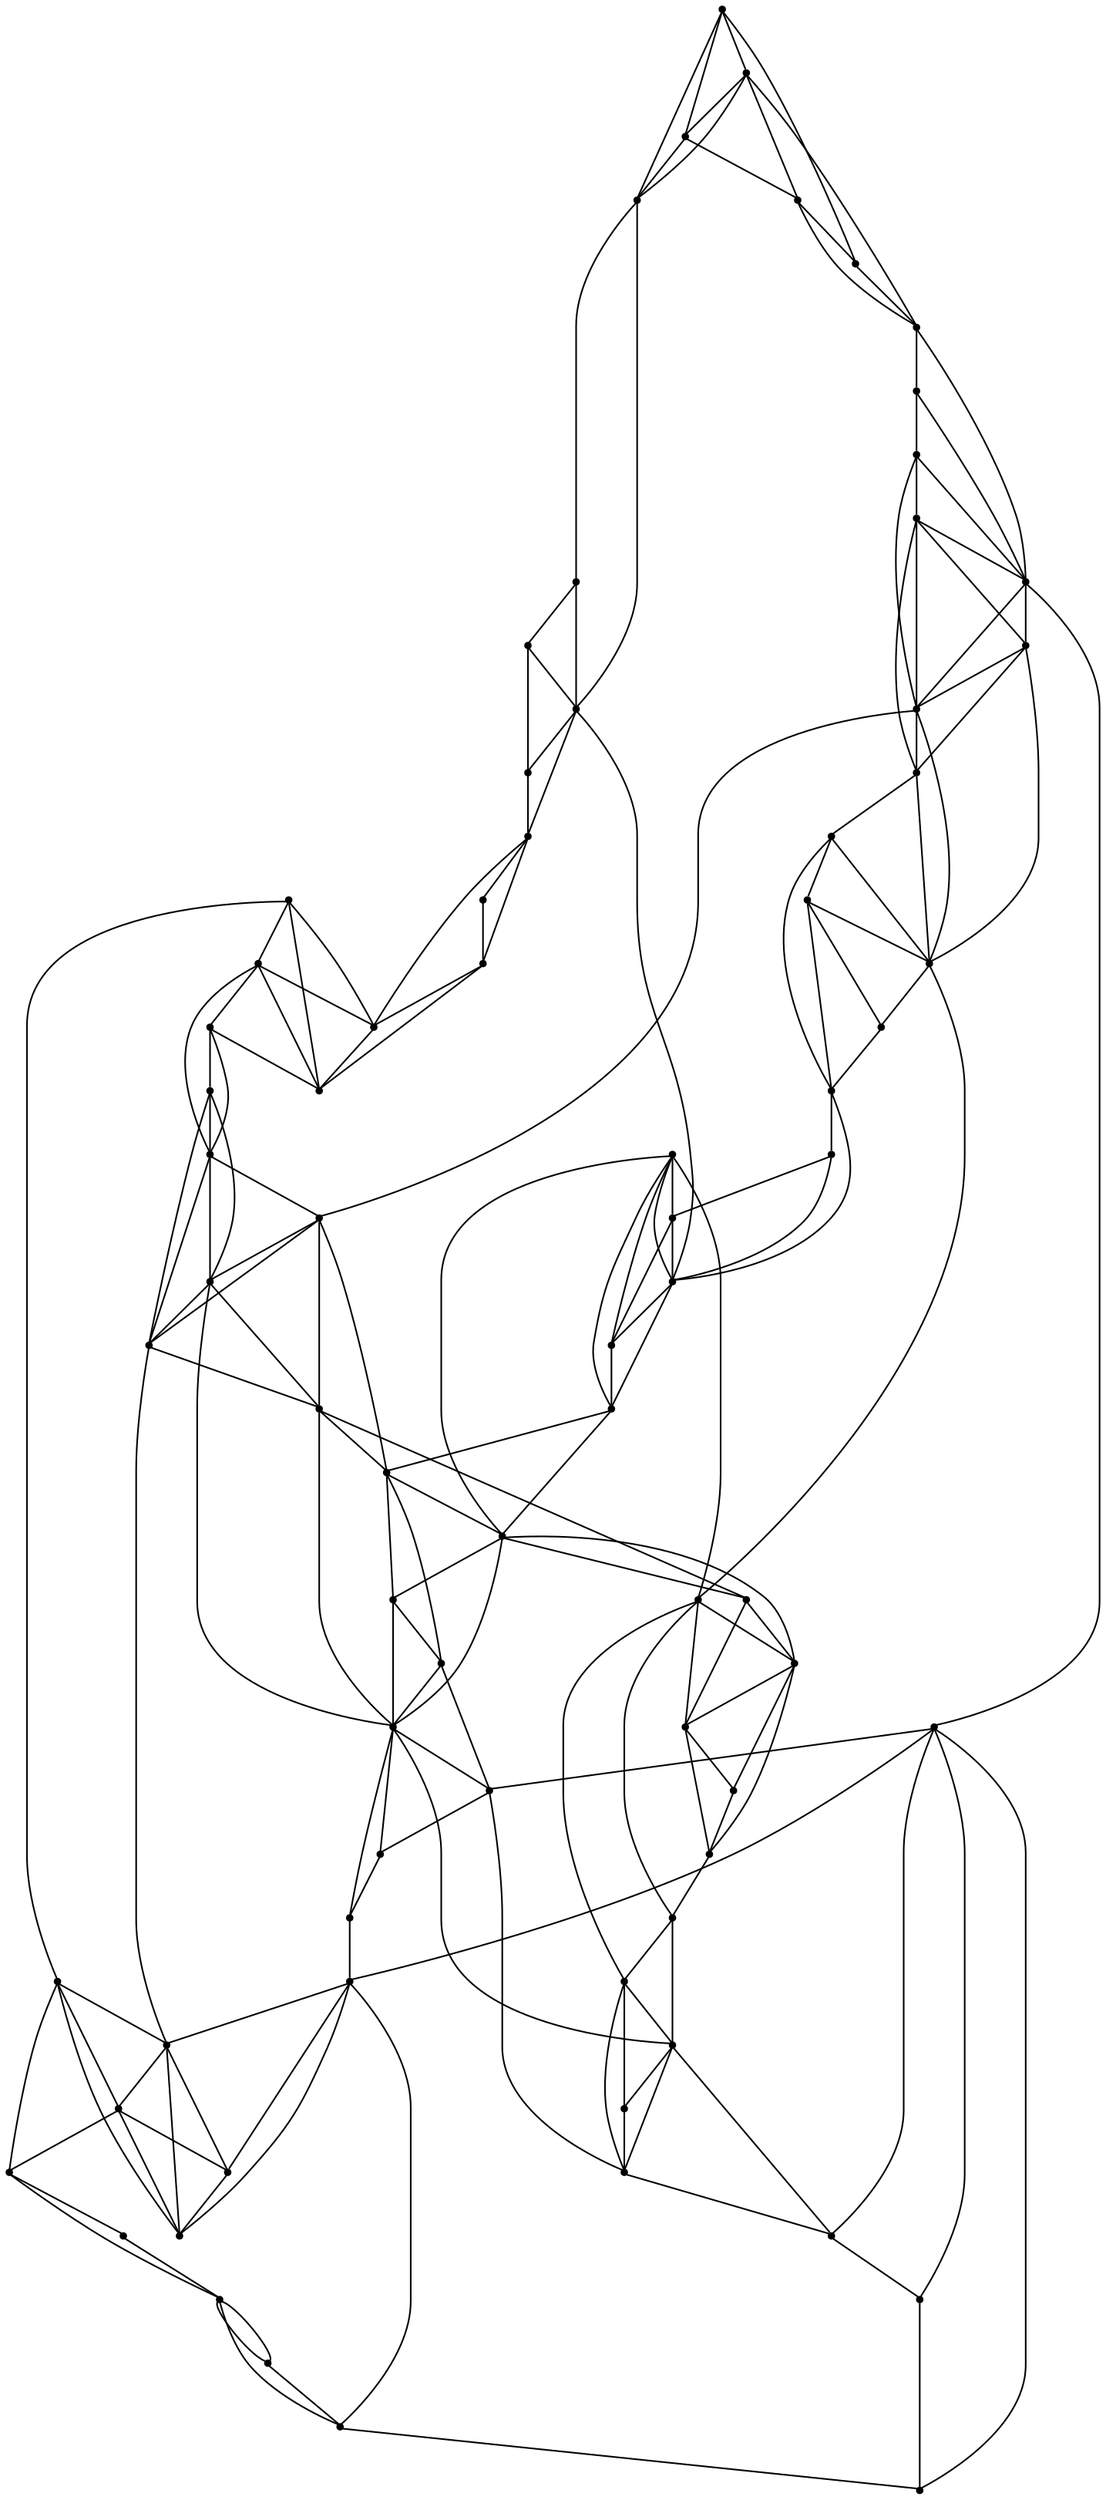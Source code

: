 graph {
  node [shape=point,comment="{\"directed\":false,\"doi\":\"10.1007/11618058_3\",\"figure\":\"5 (8)\"}"]

  v0 [pos="866.5122138444767,1855.5106468530962"]
  v1 [pos="866.2538313045059,1866.3168576888706"]
  v2 [pos="854.3807935138082,1890.7335904769568"]
  v3 [pos="848.8818700036337,1906.402300549792"]
  v4 [pos="860.7111259992732,1849.4085617395708"]
  v5 [pos="856.1675962936047,1851.7814305953648"]
  v6 [pos="832.4433798146802,1852.7721392643916"]
  v7 [pos="849.0652321039244,1863.864833864815"]
  v8 [pos="834.7792355559593,1879.4731445642776"]
  v9 [pos="838.5966138263082,1933.7606417668328"]
  v10 [pos="835.4564384992732,1914.7731768620479"]
  v11 [pos="810.8299895530524,1943.95856733446"]
  v12 [pos="840.3219408611918,1899.718950940417"]
  v13 [pos="841.549261900436,1885.5440127385125"]
  v14 [pos="829.4240575036338,1959.2398313216834"]
  v15 [pos="830.7264148800872,1929.92318347419"]
  v16 [pos="824.164773346657,1946.6044095687535"]
  v17 [pos="823.7198968931685,1977.4221090011267"]
  v18 [pos="816.252859284157,1963.504408551501"]
  v19 [pos="763.668093659157,1917.4262352320022"]
  v20 [pos="697.3932662609012,1829.2960472437212"]
  v21 [pos="802.8733080486918,1979.756449414538"]
  v22 [pos="820.3650890261628,2002.329380068428"]
  v23 [pos="810.7424895530523,1990.818976117419"]
  v24 [pos="810.4049055232558,2026.7627385787632"]
  v25 [pos="797.2889194222383,1995.9647802047398"]
  v26 [pos="806.4406181867732,2040.2669258447954"]
  v27 [pos="786.9630450581395,2011.5970917078323"]
  v28 [pos="799.7643872638082,2061.598172538724"]
  v29 [pos="782.8404183321221,2061.7023455632198"]
  v30 [pos="755.4530137172965,1926.126256339994"]
  v31 [pos="651.3076171875,2001.2605972620318"]
  v32 [pos="796.9774073401163,2066.804375999418"]
  v33 [pos="775.228586028343,2025.9106623661983"]
  v34 [pos="772.84375,1976.2002296778032"]
  v35 [pos="789.955277979651,2065.7814649276406"]
  v36 [pos="791.604535337936,2061.2231242192256"]
  v37 [pos="773.7991438045058,2020.2898331018755"]
  v38 [pos="763.0367391896801,2033.6523043644893"]
  v39 [pos="787.4037722565407,2045.1013234786658"]
  v40 [pos="754.5153456577034,2050.083540631579"]
  v41 [pos="689.0865211664245,2073.337680849678"]
  v42 [pos="737.1162790697674,2058.2606303227412"]
  v43 [pos="744.8885651344476,1961.275258415189"]
  v44 [pos="729.9409770167151,1879.1794128748245"]
  v45 [pos="737.4736396257267,1897.4377301864295"]
  v46 [pos="709.8685024527616,2044.3586019210484"]
  v47 [pos="724.0711323582849,1872.3752645187046"]
  v48 [pos="715.1413630995639,2075.683592511462"]
  v49 [pos="664.2475222565407,2028.6190020573604"]
  v50 [pos="706.861707394622,1850.9856529566118"]
  v51 [pos="705.0384197856105,2081.4210243555376"]
  v52 [pos="694.0874386809594,1840.416907025622"]
  v53 [pos="696.5670716751453,2085.2564799321162"]
  v54 [pos="693.486289516715,2089.633558942126"]
  v55 [pos="604.7510515079942,1892.984643333402"]
  v56 [pos="666.0572333757268,1827.6294377975132"]
  v57 [pos="686.3682980559593,2088.066894564278"]
  v58 [pos="651.3138649164243,1827.4710324935581"]
  v59 [pos="643.8687341024709,1825.166923555977"]
  v60 [pos="679.977523164971,2083.6523043644893"]
  v61 [pos="661.9366892260174,2052.200188987699"]
  v62 [pos="667.135530977471,2065.314800295479"]
  v63 [pos="639.1813953488372,2024.8856850000684"]
  v64 [pos="621.0811523437501,1841.7418785425493"]
  v65 [pos="614.9143895348839,1994.9023234379756"]
  v66 [pos="607.4161132812499,1849.9356257451045"]
  v67 [pos="589.400238462936,1966.2252731653518"]
  v68 [pos="600.6658952579942,1981.2856343917515"]
  v69 [pos="582.8136060138081,1871.1939799321162"]
  v70 [pos="575.9946311773256,1952.80653511807"]
  v71 [pos="567.3346906795059,1893.2419128748247"]
  v72 [pos="573.8911178234011,1881.8752276432976"]
  v73 [pos="568.1358784520348,1938.488768292712"]
  v74 [pos="563.1953874454941,1925.1877772343623"]
  v75 [pos="561.9076240007267,1900.1168556543655"]
  v76 [pos="560.8960006359011,1912.4460843734412"]

  v0 -- v1 [id="-1",pos="866.5122138444767,1855.5106468530962 866.2538313045059,1866.3168576888706 866.2538313045059,1866.3168576888706 866.2538313045059,1866.3168576888706"]
  v76 -- v75 [id="-2",pos="560.8960006359011,1912.4460843734412 561.9076240007267,1900.1168556543655 561.9076240007267,1900.1168556543655 561.9076240007267,1900.1168556543655"]
  v76 -- v71 [id="-5",pos="560.8960006359011,1912.4460843734412 567.3346906795059,1893.2419128748247 567.3346906795059,1893.2419128748247 567.3346906795059,1893.2419128748247"]
  v71 -- v72 [id="-8",pos="567.3346906795059,1893.2419128748247 573.8911178234011,1881.8752276432976 573.8911178234011,1881.8752276432976 573.8911178234011,1881.8752276432976"]
  v76 -- v74 [id="-12",pos="560.8960006359011,1912.4460843734412 563.1953874454941,1925.1877772343623 563.1953874454941,1925.1877772343623 563.1953874454941,1925.1877772343623"]
  v74 -- v73 [id="-15",pos="563.1953874454941,1925.1877772343623 568.1358784520348,1938.488768292712 568.1358784520348,1938.488768292712 568.1358784520348,1938.488768292712"]
  v76 -- v70 [id="-17",pos="560.8960006359011,1912.4460843734412 575.9946311773256,1952.80653511807 575.9946311773256,1952.80653511807 575.9946311773256,1952.80653511807"]
  v75 -- v71 [id="-23",pos="561.9076240007267,1900.1168556543655 567.3346906795059,1893.2419128748247 567.3346906795059,1893.2419128748247 567.3346906795059,1893.2419128748247"]
  v75 -- v73 [id="-25",pos="561.9076240007267,1900.1168556543655 568.1358784520348,1938.488768292712 568.1358784520348,1938.488768292712 568.1358784520348,1938.488768292712"]
  v72 -- v69 [id="-30",pos="573.8911178234011,1881.8752276432976 582.8136060138081,1871.1939799321162 582.8136060138081,1871.1939799321162 582.8136060138081,1871.1939799321162"]
  v74 -- v71 [id="-32",pos="563.1953874454941,1925.1877772343623 567.3346906795059,1893.2419128748247 567.3346906795059,1893.2419128748247 567.3346906795059,1893.2419128748247"]
  v73 -- v70 [id="-44",pos="568.1358784520348,1938.488768292712 575.9946311773256,1952.80653511807 575.9946311773256,1952.80653511807 575.9946311773256,1952.80653511807"]
  v74 -- v67 [id="-45",pos="563.1953874454941,1925.1877772343623 589.400238462936,1966.2252731653518 589.400238462936,1966.2252731653518 589.400238462936,1966.2252731653518"]
  v74 -- v75 [id="-55",pos="563.1953874454941,1925.1877772343623 561.9076240007267,1900.1168556543655 561.9076240007267,1900.1168556543655 561.9076240007267,1900.1168556543655"]
  v71 -- v55 [id="-68",pos="567.3346906795059,1893.2419128748247 604.7510515079942,1892.984643333402 604.7510515079942,1892.984643333402 604.7510515079942,1892.984643333402"]
  v73 -- v67 [id="-71",pos="568.1358784520348,1938.488768292712 589.400238462936,1966.2252731653518 589.400238462936,1966.2252731653518 589.400238462936,1966.2252731653518"]
  v67 -- v68 [id="-72",pos="589.400238462936,1966.2252731653518 600.6658952579942,1981.2856343917515 600.6658952579942,1981.2856343917515 600.6658952579942,1981.2856343917515"]
  v72 -- v55 [id="-95",pos="573.8911178234011,1881.8752276432976 604.7510515079942,1892.984643333402 604.7510515079942,1892.984643333402 604.7510515079942,1892.984643333402"]
  v70 -- v67 [id="-99",pos="575.9946311773256,1952.80653511807 589.400238462936,1966.2252731653518 589.400238462936,1966.2252731653518 589.400238462936,1966.2252731653518"]
  v68 -- v65 [id="-101",pos="600.6658952579942,1981.2856343917515 614.9143895348839,1994.9023234379756 614.9143895348839,1994.9023234379756 614.9143895348839,1994.9023234379756"]
  v69 -- v66 [id="-113",pos="582.8136060138081,1871.1939799321162 607.4161132812499,1849.9356257451045 607.4161132812499,1849.9356257451045 607.4161132812499,1849.9356257451045"]
  v66 -- v64 [id="-115",pos="607.4161132812499,1849.9356257451045 621.0811523437501,1841.7418785425493 621.0811523437501,1841.7418785425493 621.0811523437501,1841.7418785425493"]
  v69 -- v55 [id="-116",pos="582.8136060138081,1871.1939799321162 604.7510515079942,1892.984643333402 604.7510515079942,1892.984643333402 604.7510515079942,1892.984643333402"]
  v67 -- v31 [id="-132",pos="589.400238462936,1966.2252731653518 651.3076171875,2001.2605972620318 651.3076171875,2001.2605972620318 651.3076171875,2001.2605972620318"]
  v65 -- v63 [id="-147",pos="614.9143895348839,1994.9023234379756 639.1813953488372,2024.8856850000684 639.1813953488372,2024.8856850000684 639.1813953488372,2024.8856850000684"]
  v68 -- v31 [id="-153",pos="600.6658952579942,1981.2856343917515 651.3076171875,2001.2605972620318 651.3076171875,2001.2605972620318 651.3076171875,2001.2605972620318"]
  v55 -- v66 [id="-157",pos="604.7510515079942,1892.984643333402 607.4161132812499,1849.9356257451045 607.4161132812499,1849.9356257451045 607.4161132812499,1849.9356257451045"]
  v55 -- v64 [id="-158",pos="604.7510515079942,1892.984643333402 621.0811523437501,1841.7418785425493 621.0811523437501,1841.7418785425493 621.0811523437501,1841.7418785425493"]
  v55 -- v46 [id="-163",pos="604.7510515079942,1892.984643333402 709.8685024527616,2044.3586019210484 709.8685024527616,2044.3586019210484 709.8685024527616,2044.3586019210484"]
  v64 -- v59 [id="-168",pos="621.0811523437501,1841.7418785425493 643.8687341024709,1825.166923555977 643.8687341024709,1825.166923555977 643.8687341024709,1825.166923555977"]
  v64 -- v58 [id="-171",pos="621.0811523437501,1841.7418785425493 651.3138649164243,1827.4710324935581 651.3138649164243,1827.4710324935581 651.3138649164243,1827.4710324935581"]
  v65 -- v49 [id="-187",pos="614.9143895348839,1994.9023234379756 664.2475222565407,2028.6190020573604 664.2475222565407,2028.6190020573604 664.2475222565407,2028.6190020573604"]
  v65 -- v31 [id="-189",pos="614.9143895348839,1994.9023234379756 651.3076171875,2001.2605972620318 651.3076171875,2001.2605972620318 651.3076171875,2001.2605972620318"]
  v64 -- v56 [id="-199",pos="621.0811523437501,1841.7418785425493 666.0572333757268,1827.6294377975132 666.0572333757268,1827.6294377975132 666.0572333757268,1827.6294377975132"]
  v63 -- v31 [id="-210",pos="639.1813953488372,2024.8856850000684 651.3076171875,2001.2605972620318 651.3076171875,2001.2605972620318 651.3076171875,2001.2605972620318"]
  v63 -- v62 [id="-214",pos="639.1813953488372,2024.8856850000684 667.135530977471,2065.314800295479 667.135530977471,2065.314800295479 667.135530977471,2065.314800295479"]
  v63 -- v61 [id="-215",pos="639.1813953488372,2024.8856850000684 661.9366892260174,2052.200188987699 661.9366892260174,2052.200188987699 661.9366892260174,2052.200188987699"]
  v63 -- v49 [id="-217",pos="639.1813953488372,2024.8856850000684 664.2475222565407,2028.6190020573604 664.2475222565407,2028.6190020573604 664.2475222565407,2028.6190020573604"]
  v0 -- v2 [id="-223",pos="866.5122138444767,1855.5106468530962 854.3807935138082,1890.7335904769568 854.3807935138082,1890.7335904769568 854.3807935138082,1890.7335904769568"]
  v59 -- v58 [id="-228",pos="643.8687341024709,1825.166923555977 651.3138649164243,1827.4710324935581 651.3138649164243,1827.4710324935581 651.3138649164243,1827.4710324935581"]
  v58 -- v56 [id="-230",pos="651.3138649164243,1827.4710324935581 666.0572333757268,1827.6294377975132 666.0572333757268,1827.6294377975132 666.0572333757268,1827.6294377975132"]
  v56 -- v20 [id="-231",pos="666.0572333757268,1827.6294377975132 697.3932662609012,1829.2960472437212 697.3932662609012,1829.2960472437212 697.3932662609012,1829.2960472437212"]
  v31 -- v61 [id="-251",pos="651.3076171875,2001.2605972620318 661.9366892260174,2052.200188987699 661.9366892260174,2052.200188987699 661.9366892260174,2052.200188987699"]
  v31 -- v49 [id="-252",pos="651.3076171875,2001.2605972620318 664.2475222565407,2028.6190020573604 664.2475222565407,2028.6190020573604 664.2475222565407,2028.6190020573604"]
  v31 -- v11 [id="-253",pos="651.3076171875,2001.2605972620318 810.8299895530524,1943.95856733446 810.8299895530524,1943.95856733446 810.8299895530524,1943.95856733446"]
  v58 -- v52 [id="-261",pos="651.3138649164243,1827.4710324935581 694.0874386809594,1840.416907025622 694.0874386809594,1840.416907025622 694.0874386809594,1840.416907025622"]
  v61 -- v49 [id="-265",pos="661.9366892260174,2052.200188987699 664.2475222565407,2028.6190020573604 664.2475222565407,2028.6190020573604 664.2475222565407,2028.6190020573604"]
  v61 -- v62 [id="-274",pos="661.9366892260174,2052.200188987699 667.135530977471,2065.314800295479 667.135530977471,2065.314800295479 667.135530977471,2065.314800295479"]
  v62 -- v60 [id="-278",pos="667.135530977471,2065.314800295479 679.977523164971,2083.6523043644893 679.977523164971,2083.6523043644893 679.977523164971,2083.6523043644893"]
  v61 -- v41 [id="-280",pos="661.9366892260174,2052.200188987699 689.0865211664245,2073.337680849678 689.0865211664245,2073.337680849678 689.0865211664245,2073.337680849678"]
  v49 -- v62 [id="-292",pos="664.2475222565407,2028.6190020573604 667.135530977471,2065.314800295479 667.135530977471,2065.314800295479 667.135530977471,2065.314800295479"]
  v49 -- v43 [id="-293",pos="664.2475222565407,2028.6190020573604 744.8885651344476,1961.275258415189 744.8885651344476,1961.275258415189 744.8885651344476,1961.275258415189"]
  v49 -- v41 [id="-294",pos="664.2475222565407,2028.6190020573604 689.0865211664245,2073.337680849678 689.0865211664245,2073.337680849678 689.0865211664245,2073.337680849678"]
  v56 -- v52 [id="-307",pos="666.0572333757268,1827.6294377975132 694.0874386809594,1840.416907025622 694.0874386809594,1840.416907025622 694.0874386809594,1840.416907025622"]
  v52 -- v50 [id="-308",pos="694.0874386809594,1840.416907025622 706.861707394622,1850.9856529566118 706.861707394622,1850.9856529566118 706.861707394622,1850.9856529566118"]
  v60 -- v57 [id="-315",pos="679.977523164971,2083.6523043644893 686.3682980559593,2088.066894564278 686.3682980559593,2088.066894564278 686.3682980559593,2088.066894564278"]
  v62 -- v41 [id="-317",pos="667.135530977471,2065.314800295479 689.0865211664245,2073.337680849678 689.0865211664245,2073.337680849678 689.0865211664245,2073.337680849678"]
  v2 -- v3 [id="-319",pos="854.3807935138082,1890.7335904769568 848.8818700036337,1906.402300549792 848.8818700036337,1906.402300549792 848.8818700036337,1906.402300549792"]
  v60 -- v41 [id="-325",pos="679.977523164971,2083.6523043644893 689.0865211664245,2073.337680849678 689.0865211664245,2073.337680849678 689.0865211664245,2073.337680849678"]
  v57 -- v54 [id="-332",pos="686.3682980559593,2088.066894564278 693.486289516715,2089.633558942126 693.486289516715,2089.633558942126 693.486289516715,2089.633558942126"]
  v60 -- v53 [id="-333",pos="679.977523164971,2083.6523043644893 696.5670716751453,2085.2564799321162 696.5670716751453,2085.2564799321162 696.5670716751453,2085.2564799321162"]
  v57 -- v41 [id="-339",pos="686.3682980559593,2088.066894564278 689.0865211664245,2073.337680849678 689.0865211664245,2073.337680849678 689.0865211664245,2073.337680849678"]
  v57 -- v53 [id="-348",pos="686.3682980559593,2088.066894564278 696.5670716751453,2085.2564799321162 696.5670716751453,2085.2564799321162 696.5670716751453,2085.2564799321162"]
  v53 -- v51 [id="-349",pos="696.5670716751453,2085.2564799321162 705.0384197856105,2081.4210243555376 705.0384197856105,2081.4210243555376 705.0384197856105,2081.4210243555376"]
  v41 -- v54 [id="-359",pos="689.0865211664245,2073.337680849678 693.486289516715,2089.633558942126 693.486289516715,2089.633558942126 693.486289516715,2089.633558942126"]
  v41 -- v29 [id="-360",pos="689.0865211664245,2073.337680849678 782.8404183321221,2061.7023455632198 782.8404183321221,2061.7023455632198 782.8404183321221,2061.7023455632198"]
  v52 -- v20 [id="-373",pos="694.0874386809594,1840.416907025622 697.3932662609012,1829.2960472437212 697.3932662609012,1829.2960472437212 697.3932662609012,1829.2960472437212"]
  v54 -- v53 [id="-374",pos="693.486289516715,2089.633558942126 696.5670716751453,2085.2564799321162 696.5670716751453,2085.2564799321162 696.5670716751453,2085.2564799321162"]
  v51 -- v48 [id="-383",pos="705.0384197856105,2081.4210243555376 715.1413630995639,2075.683592511462 715.1413630995639,2075.683592511462 715.1413630995639,2075.683592511462"]
  v50 -- v47 [id="-402",pos="706.861707394622,1850.9856529566118 724.0711323582849,1872.3752645187046 724.0711323582849,1872.3752645187046 724.0711323582849,1872.3752645187046"]
  v47 -- v44 [id="-403",pos="724.0711323582849,1872.3752645187046 729.9409770167151,1879.1794128748245 729.9409770167151,1879.1794128748245 729.9409770167151,1879.1794128748245"]
  v53 -- v46 [id="-409",pos="696.5670716751453,2085.2564799321162 709.8685024527616,2044.3586019210484 709.8685024527616,2044.3586019210484 709.8685024527616,2044.3586019210484"]
  v20 -- v50 [id="-416",pos="697.3932662609012,1829.2960472437212 706.861707394622,1850.9856529566118 706.861707394622,1850.9856529566118 706.861707394622,1850.9856529566118"]
  v20 -- v6 [id="-420",pos="697.3932662609012,1829.2960472437212 832.4433798146802,1852.7721392643916 832.4433798146802,1852.7721392643916 832.4433798146802,1852.7721392643916"]
  v1 -- v2 [id="-421",pos="866.2538313045059,1866.3168576888706 854.3807935138082,1890.7335904769568 854.3807935138082,1890.7335904769568 854.3807935138082,1890.7335904769568"]
  v51 -- v46 [id="-431",pos="705.0384197856105,2081.4210243555376 709.8685024527616,2044.3586019210484 709.8685024527616,2044.3586019210484 709.8685024527616,2044.3586019210484"]
  v50 -- v56 [id="-432",pos="706.861707394622,1850.9856529566118 666.0572333757268,1827.6294377975132 666.0572333757268,1827.6294377975132 666.0572333757268,1827.6294377975132"]
  v48 -- v42 [id="-439",pos="715.1413630995639,2075.683592511462 737.1162790697674,2058.2606303227412 737.1162790697674,2058.2606303227412 737.1162790697674,2058.2606303227412"]
  v47 -- v45 [id="-448",pos="724.0711323582849,1872.3752645187046 737.4736396257267,1897.4377301864295 737.4736396257267,1897.4377301864295 737.4736396257267,1897.4377301864295"]
  v46 -- v38 [id="-460",pos="709.8685024527616,2044.3586019210484 763.0367391896801,2033.6523043644893 763.0367391896801,2033.6523043644893 763.0367391896801,2033.6523043644893"]
  v46 -- v42 [id="-462",pos="709.8685024527616,2044.3586019210484 737.1162790697674,2058.2606303227412 737.1162790697674,2058.2606303227412 737.1162790697674,2058.2606303227412"]
  v46 -- v40 [id="-464",pos="709.8685024527616,2044.3586019210484 754.5153456577034,2050.083540631579 754.5153456577034,2050.083540631579 754.5153456577034,2050.083540631579"]
  v48 -- v46 [id="-474",pos="715.1413630995639,2075.683592511462 709.8685024527616,2044.3586019210484 709.8685024527616,2044.3586019210484 709.8685024527616,2044.3586019210484"]
  v42 -- v40 [id="-478",pos="737.1162790697674,2058.2606303227412 754.5153456577034,2050.083540631579 754.5153456577034,2050.083540631579 754.5153456577034,2050.083540631579"]
  v44 -- v45 [id="-490",pos="729.9409770167151,1879.1794128748245 737.4736396257267,1897.4377301864295 737.4736396257267,1897.4377301864295 737.4736396257267,1897.4377301864295"]
  v45 -- v30 [id="-493",pos="737.4736396257267,1897.4377301864295 755.4530137172965,1926.126256339994 755.4530137172965,1926.126256339994 755.4530137172965,1926.126256339994"]
  v47 -- v52 [id="-496",pos="724.0711323582849,1872.3752645187046 694.0874386809594,1840.416907025622 694.0874386809594,1840.416907025622 694.0874386809594,1840.416907025622"]
  v44 -- v30 [id="-507",pos="729.9409770167151,1879.1794128748245 755.4530137172965,1926.126256339994 755.4530137172965,1926.126256339994 755.4530137172965,1926.126256339994"]
  v44 -- v19 [id="-508",pos="729.9409770167151,1879.1794128748245 763.668093659157,1917.4262352320022 763.668093659157,1917.4262352320022 763.668093659157,1917.4262352320022"]
  v45 -- v50 [id="-518",pos="737.4736396257267,1897.4377301864295 706.861707394622,1850.9856529566118 706.861707394622,1850.9856529566118 706.861707394622,1850.9856529566118"]
  v45 -- v43 [id="-526",pos="737.4736396257267,1897.4377301864295 744.8885651344476,1961.275258415189 744.8885651344476,1961.275258415189 744.8885651344476,1961.275258415189"]
  v42 -- v38 [id="-528",pos="737.1162790697674,2058.2606303227412 763.0367391896801,2033.6523043644893 763.0367391896801,2033.6523043644893 763.0367391896801,2033.6523043644893"]
  v38 -- v33 [id="-530",pos="763.0367391896801,2033.6523043644893 775.228586028343,2025.9106623661983 775.228586028343,2025.9106623661983 775.228586028343,2025.9106623661983"]
  v45 -- v19 [id="-537",pos="737.4736396257267,1897.4377301864295 763.668093659157,1917.4262352320022 763.668093659157,1917.4262352320022 763.668093659157,1917.4262352320022"]
  v43 -- v30 [id="-543",pos="744.8885651344476,1961.275258415189 755.4530137172965,1926.126256339994 755.4530137172965,1926.126256339994 755.4530137172965,1926.126256339994"]
  v43 -- v19 [id="-545",pos="744.8885651344476,1961.275258415189 763.668093659157,1917.4262352320022 763.668093659157,1917.4262352320022 763.668093659157,1917.4262352320022"]
  v43 -- v37 [id="-549",pos="744.8885651344476,1961.275258415189 773.7991438045058,2020.2898331018755 773.7991438045058,2020.2898331018755 773.7991438045058,2020.2898331018755"]
  v43 -- v34 [id="-551",pos="744.8885651344476,1961.275258415189 772.84375,1976.2002296778032 772.84375,1976.2002296778032 772.84375,1976.2002296778032"]
  v40 -- v48 [id="-557",pos="754.5153456577034,2050.083540631579 715.1413630995639,2075.683592511462 715.1413630995639,2075.683592511462 715.1413630995639,2075.683592511462"]
  v40 -- v38 [id="-568",pos="754.5153456577034,2050.083540631579 763.0367391896801,2033.6523043644893 763.0367391896801,2033.6523043644893 763.0367391896801,2033.6523043644893"]
  v40 -- v33 [id="-570",pos="754.5153456577034,2050.083540631579 775.228586028343,2025.9106623661983 775.228586028343,2025.9106623661983 775.228586028343,2025.9106623661983"]
  v33 -- v27 [id="-571",pos="775.228586028343,2025.9106623661983 786.9630450581395,2011.5970917078323 786.9630450581395,2011.5970917078323 786.9630450581395,2011.5970917078323"]
  v30 -- v34 [id="-579",pos="755.4530137172965,1926.126256339994 772.84375,1976.2002296778032 772.84375,1976.2002296778032 772.84375,1976.2002296778032"]
  v30 -- v19 [id="-580",pos="755.4530137172965,1926.126256339994 763.668093659157,1917.4262352320022 763.668093659157,1917.4262352320022 763.668093659157,1917.4262352320022"]
  v40 -- v29 [id="-581",pos="754.5153456577034,2050.083540631579 782.8404183321221,2061.7023455632198 782.8404183321221,2061.7023455632198 782.8404183321221,2061.7023455632198"]
  v29 -- v35 [id="-582",pos="782.8404183321221,2061.7023455632198 789.955277979651,2065.7814649276406 789.955277979651,2065.7814649276406 789.955277979651,2065.7814649276406"]
  v30 -- v21 [id="-583",pos="755.4530137172965,1926.126256339994 802.8733080486918,1979.756449414538 802.8733080486918,1979.756449414538 802.8733080486918,1979.756449414538"]
  v21 -- v23 [id="-584",pos="802.8733080486918,1979.756449414538 810.7424895530523,1990.818976117419 810.7424895530523,1990.818976117419 810.7424895530523,1990.818976117419"]
  v38 -- v37 [id="-601",pos="763.0367391896801,2033.6523043644893 773.7991438045058,2020.2898331018755 773.7991438045058,2020.2898331018755 773.7991438045058,2020.2898331018755"]
  v37 -- v25 [id="-603",pos="773.7991438045058,2020.2898331018755 797.2889194222383,1995.9647802047398 797.2889194222383,1995.9647802047398 797.2889194222383,1995.9647802047398"]
  v37 -- v27 [id="-605",pos="773.7991438045058,2020.2898331018755 786.9630450581395,2011.5970917078323 786.9630450581395,2011.5970917078323 786.9630450581395,2011.5970917078323"]
  v19 -- v34 [id="-606",pos="763.668093659157,1917.4262352320022 772.84375,1976.2002296778032 772.84375,1976.2002296778032 772.84375,1976.2002296778032"]
  v19 -- v8 [id="-612",pos="763.668093659157,1917.4262352320022 834.7792355559593,1879.4731445642776 834.7792355559593,1879.4731445642776 834.7792355559593,1879.4731445642776"]
  v1 -- v0 [id="-615",pos="866.2538313045059,1866.3168576888706 863.1813953488372,1851.6721395187046 863.1813953488372,1851.6721395187046 863.1813953488372,1851.6721395187046 864.0065406976744,1851.5555369389522 864.0065406976744,1851.5555369389522 864.0065406976744,1851.5555369389522 866.5122138444767,1855.5106468530962 866.5122138444767,1855.5106468530962 866.5122138444767,1855.5106468530962"]
  v34 -- v37 [id="-626",pos="772.84375,1976.2002296778032 773.7991438045058,2020.2898331018755 773.7991438045058,2020.2898331018755 773.7991438045058,2020.2898331018755"]
  v34 -- v39 [id="-631",pos="772.84375,1976.2002296778032 787.4037722565407,2045.1013234786658 787.4037722565407,2045.1013234786658 787.4037722565407,2045.1013234786658"]
  v37 -- v33 [id="-640",pos="773.7991438045058,2020.2898331018755 775.228586028343,2025.9106623661983 775.228586028343,2025.9106623661983 775.228586028343,2025.9106623661983"]
  v33 -- v39 [id="-641",pos="775.228586028343,2025.9106623661983 787.4037722565407,2045.1013234786658 787.4037722565407,2045.1013234786658 787.4037722565407,2045.1013234786658"]
  v39 -- v36 [id="-642",pos="787.4037722565407,2045.1013234786658 791.604535337936,2061.2231242192256 791.604535337936,2061.2231242192256 791.604535337936,2061.2231242192256"]
  v34 -- v21 [id="-643",pos="772.84375,1976.2002296778032 802.8733080486918,1979.756449414538 802.8733080486918,1979.756449414538 802.8733080486918,1979.756449414538"]
  v33 -- v21 [id="-646",pos="775.228586028343,2025.9106623661983 802.8733080486918,1979.756449414538 802.8733080486918,1979.756449414538 802.8733080486918,1979.756449414538"]
  v27 -- v25 [id="-648",pos="786.9630450581395,2011.5970917078323 797.2889194222383,1995.9647802047398 797.2889194222383,1995.9647802047398 797.2889194222383,1995.9647802047398"]
  v29 -- v24 [id="-657",pos="782.8404183321221,2061.7023455632198 810.4049055232558,2026.7627385787632 810.4049055232558,2026.7627385787632 810.4049055232558,2026.7627385787632"]
  v29 -- v26 [id="-658",pos="782.8404183321221,2061.7023455632198 806.4406181867732,2040.2669258447954 806.4406181867732,2040.2669258447954 806.4406181867732,2040.2669258447954"]
  v29 -- v36 [id="-662",pos="782.8404183321221,2061.7023455632198 791.604535337936,2061.2231242192256 791.604535337936,2061.2231242192256 791.604535337936,2061.2231242192256"]
  v36 -- v28 [id="-663",pos="791.604535337936,2061.2231242192256 799.7643872638082,2061.598172538724 799.7643872638082,2061.598172538724 799.7643872638082,2061.598172538724"]
  v35 -- v32 [id="-666",pos="789.955277979651,2065.7814649276406 796.9774073401163,2066.804375999418 796.9774073401163,2066.804375999418 796.9774073401163,2066.804375999418"]
  v27 -- v21 [id="-681",pos="786.9630450581395,2011.5970917078323 802.8733080486918,1979.756449414538 802.8733080486918,1979.756449414538 802.8733080486918,1979.756449414538"]
  v25 -- v18 [id="-684",pos="797.2889194222383,1995.9647802047398 816.252859284157,1963.504408551501 816.252859284157,1963.504408551501 816.252859284157,1963.504408551501"]
  v36 -- v35 [id="-690",pos="791.604535337936,2061.2231242192256 789.955277979651,2065.7814649276406 789.955277979651,2065.7814649276406 789.955277979651,2065.7814649276406"]
  v36 -- v32 [id="-697",pos="791.604535337936,2061.2231242192256 796.9774073401163,2066.804375999418 796.9774073401163,2066.804375999418 796.9774073401163,2066.804375999418"]
  v35 -- v39 [id="-698",pos="789.955277979651,2065.7814649276406 787.4037722565407,2045.1013234786658 787.4037722565407,2045.1013234786658 787.4037722565407,2045.1013234786658"]
  v36 -- v33 [id="-701",pos="791.604535337936,2061.2231242192256 775.228586028343,2025.9106623661983 775.228586028343,2025.9106623661983 775.228586028343,2025.9106623661983"]
  v35 -- v28 [id="-710",pos="789.955277979651,2065.7814649276406 799.7643872638082,2061.598172538724 799.7643872638082,2061.598172538724 799.7643872638082,2061.598172538724"]
  v32 -- v28 [id="-743",pos="796.9774073401163,2066.804375999418 799.7643872638082,2061.598172538724 799.7643872638082,2061.598172538724 799.7643872638082,2061.598172538724"]
  v28 -- v26 [id="-745",pos="799.7643872638082,2061.598172538724 806.4406181867732,2040.2669258447954 806.4406181867732,2040.2669258447954 806.4406181867732,2040.2669258447954"]
  v25 -- v21 [id="-749",pos="797.2889194222383,1995.9647802047398 802.8733080486918,1979.756449414538 802.8733080486918,1979.756449414538 802.8733080486918,1979.756449414538"]
  v21 -- v18 [id="-755",pos="802.8733080486918,1979.756449414538 816.252859284157,1963.504408551501 816.252859284157,1963.504408551501 816.252859284157,1963.504408551501"]
  v18 -- v16 [id="-756",pos="816.252859284157,1963.504408551501 824.164773346657,1946.6044095687535 824.164773346657,1946.6044095687535 824.164773346657,1946.6044095687535"]
  v26 -- v24 [id="-769",pos="806.4406181867732,2040.2669258447954 810.4049055232558,2026.7627385787632 810.4049055232558,2026.7627385787632 810.4049055232558,2026.7627385787632"]
  v21 -- v15 [id="-785",pos="802.8733080486918,1979.756449414538 830.7264148800872,1929.92318347419 830.7264148800872,1929.92318347419 830.7264148800872,1929.92318347419"]
  v21 -- v16 [id="-786",pos="802.8733080486918,1979.756449414538 824.164773346657,1946.6044095687535 824.164773346657,1946.6044095687535 824.164773346657,1946.6044095687535"]
  v26 -- v23 [id="-795",pos="806.4406181867732,2040.2669258447954 810.7424895530523,1990.818976117419 810.7424895530523,1990.818976117419 810.7424895530523,1990.818976117419"]
  v24 -- v22 [id="-801",pos="810.4049055232558,2026.7627385787632 820.3650890261628,2002.329380068428 820.3650890261628,2002.329380068428 820.3650890261628,2002.329380068428"]
  v24 -- v23 [id="-814",pos="810.4049055232558,2026.7627385787632 810.7424895530523,1990.818976117419 810.7424895530523,1990.818976117419 810.7424895530523,1990.818976117419"]
  v24 -- v17 [id="-820",pos="810.4049055232558,2026.7627385787632 823.7198968931685,1977.4221090011267 823.7198968931685,1977.4221090011267 823.7198968931685,1977.4221090011267"]
  v23 -- v14 [id="-828",pos="810.7424895530523,1990.818976117419 829.4240575036338,1959.2398313216834 829.4240575036338,1959.2398313216834 829.4240575036338,1959.2398313216834"]
  v11 -- v10 [id="-831",pos="810.8299895530524,1943.95856733446 835.4564384992732,1914.7731768620479 835.4564384992732,1914.7731768620479 835.4564384992732,1914.7731768620479"]
  v10 -- v2 [id="-832",pos="835.4564384992732,1914.7731768620479 854.3807935138082,1890.7335904769568 854.3807935138082,1890.7335904769568 854.3807935138082,1890.7335904769568"]
  v23 -- v17 [id="-833",pos="810.7424895530523,1990.818976117419 823.7198968931685,1977.4221090011267 823.7198968931685,1977.4221090011267 823.7198968931685,1977.4221090011267"]
  v11 -- v18 [id="-834",pos="810.8299895530524,1943.95856733446 816.252859284157,1963.504408551501 816.252859284157,1963.504408551501 816.252859284157,1963.504408551501"]
  v18 -- v17 [id="-835",pos="816.252859284157,1963.504408551501 823.7198968931685,1977.4221090011267 823.7198968931685,1977.4221090011267 823.7198968931685,1977.4221090011267"]
  v11 -- v3 [id="-836",pos="810.8299895530524,1943.95856733446 848.8818700036337,1906.402300549792 848.8818700036337,1906.402300549792 848.8818700036337,1906.402300549792"]
  v23 -- v22 [id="-839",pos="810.7424895530523,1990.818976117419 820.3650890261628,2002.329380068428 820.3650890261628,2002.329380068428 820.3650890261628,2002.329380068428"]
  v11 -- v9 [id="-843",pos="810.8299895530524,1943.95856733446 838.5966138263082,1933.7606417668328 838.5966138263082,1933.7606417668328 838.5966138263082,1933.7606417668328"]
  v11 -- v14 [id="-844",pos="810.8299895530524,1943.95856733446 829.4240575036338,1959.2398313216834 829.4240575036338,1959.2398313216834 829.4240575036338,1959.2398313216834"]
  v16 -- v15 [id="-854",pos="824.164773346657,1946.6044095687535 830.7264148800872,1929.92318347419 830.7264148800872,1929.92318347419 830.7264148800872,1929.92318347419"]
  v15 -- v10 [id="-855",pos="830.7264148800872,1929.92318347419 835.4564384992732,1914.7731768620479 835.4564384992732,1914.7731768620479 835.4564384992732,1914.7731768620479"]
  v22 -- v17 [id="-869",pos="820.3650890261628,2002.329380068428 823.7198968931685,1977.4221090011267 823.7198968931685,1977.4221090011267 823.7198968931685,1977.4221090011267"]
  v17 -- v14 [id="-871",pos="823.7198968931685,1977.4221090011267 829.4240575036338,1959.2398313216834 829.4240575036338,1959.2398313216834 829.4240575036338,1959.2398313216834"]
  v14 -- v9 [id="-893",pos="829.4240575036338,1959.2398313216834 838.5966138263082,1933.7606417668328 838.5966138263082,1933.7606417668328 838.5966138263082,1933.7606417668328"]
  v10 -- v12 [id="-896",pos="835.4564384992732,1914.7731768620479 840.3219408611918,1899.718950940417 840.3219408611918,1899.718950940417 840.3219408611918,1899.718950940417"]
  v9 -- v3 [id="-919",pos="838.5966138263082,1933.7606417668328 848.8818700036337,1906.402300549792 848.8818700036337,1906.402300549792 848.8818700036337,1906.402300549792"]
  v10 -- v13 [id="-930",pos="835.4564384992732,1914.7731768620479 841.549261900436,1885.5440127385125 841.549261900436,1885.5440127385125 841.549261900436,1885.5440127385125"]
  v6 -- v8 [id="-940",pos="832.4433798146802,1852.7721392643916 834.7792355559593,1879.4731445642776 834.7792355559593,1879.4731445642776 834.7792355559593,1879.4731445642776"]
  v6 -- v13 [id="-941",pos="832.4433798146802,1852.7721392643916 841.549261900436,1885.5440127385125 841.549261900436,1885.5440127385125 841.549261900436,1885.5440127385125"]
  v6 -- v7 [id="-944",pos="832.4433798146802,1852.7721392643916 849.0652321039244,1863.864833864815 849.0652321039244,1863.864833864815 849.0652321039244,1863.864833864815"]
  v6 -- v5 [id="-948",pos="832.4433798146802,1852.7721392643916 856.1675962936047,1851.7814305953648 856.1675962936047,1851.7814305953648 856.1675962936047,1851.7814305953648"]
  v5 -- v4 [id="-949",pos="856.1675962936047,1851.7814305953648 860.7111259992732,1849.4085617395708 860.7111259992732,1849.4085617395708 860.7111259992732,1849.4085617395708"]
  v10 -- v8 [id="-958",pos="835.4564384992732,1914.7731768620479 834.7792355559593,1879.4731445642776 834.7792355559593,1879.4731445642776 834.7792355559593,1879.4731445642776"]
  v12 -- v13 [id="-968",pos="840.3219408611918,1899.718950940417 841.549261900436,1885.5440127385125 841.549261900436,1885.5440127385125 841.549261900436,1885.5440127385125"]
  v8 -- v7 [id="-969",pos="834.7792355559593,1879.4731445642776 849.0652321039244,1863.864833864815 849.0652321039244,1863.864833864815 849.0652321039244,1863.864833864815"]
  v7 -- v5 [id="-970",pos="849.0652321039244,1863.864833864815 856.1675962936047,1851.7814305953648 856.1675962936047,1851.7814305953648 856.1675962936047,1851.7814305953648"]
  v8 -- v12 [id="-972",pos="834.7792355559593,1879.4731445642776 840.3219408611918,1899.718950940417 840.3219408611918,1899.718950940417 840.3219408611918,1899.718950940417"]
  v8 -- v13 [id="-981",pos="834.7792355559593,1879.4731445642776 841.549261900436,1885.5440127385125 841.549261900436,1885.5440127385125 841.549261900436,1885.5440127385125"]
  v13 -- v7 [id="-1007",pos="841.549261900436,1885.5440127385125 849.0652321039244,1863.864833864815 849.0652321039244,1863.864833864815 849.0652321039244,1863.864833864815"]
  v7 -- v12 [id="-1038",pos="849.0652321039244,1863.864833864815 840.3219408611918,1899.718950940417 840.3219408611918,1899.718950940417 840.3219408611918,1899.718950940417"]
  v5 -- v0 [id="-1077",pos="856.1675962936047,1851.7814305953648 866.5122138444767,1855.5106468530962 866.5122138444767,1855.5106468530962 866.5122138444767,1855.5106468530962"]
  v4 -- v0 [id="-1098",pos="860.7111259992732,1849.4085617395708 866.5122138444767,1855.5106468530962 866.5122138444767,1855.5106468530962 866.5122138444767,1855.5106468530962"]
}